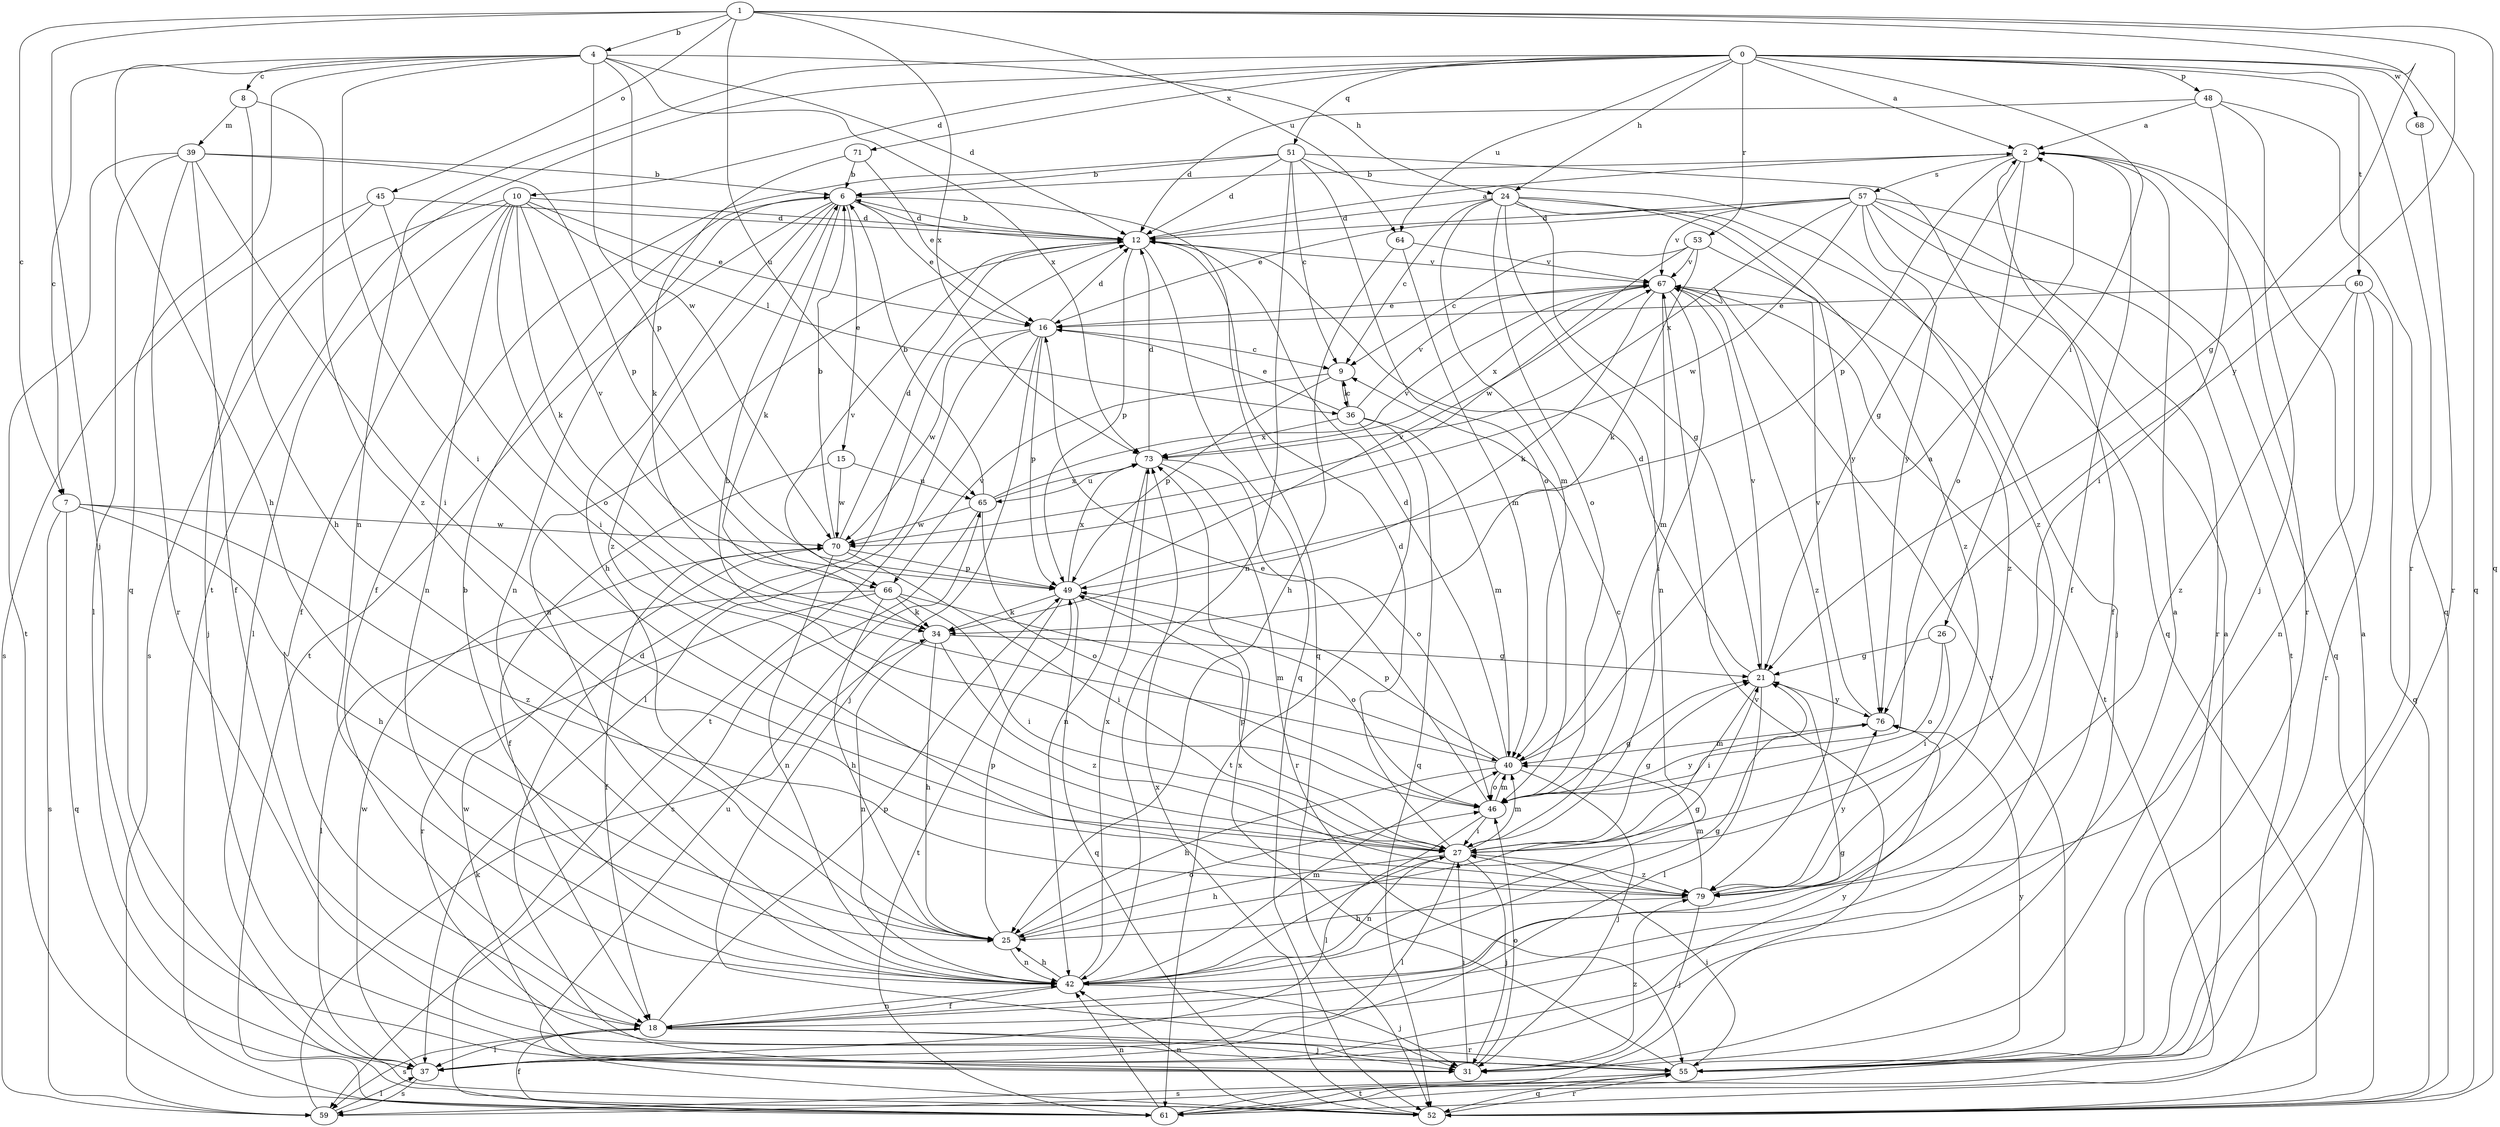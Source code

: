 strict digraph  {
0;
1;
2;
4;
6;
7;
8;
9;
10;
12;
15;
16;
18;
21;
24;
25;
26;
27;
31;
34;
36;
37;
39;
40;
42;
45;
46;
48;
49;
51;
52;
53;
55;
57;
59;
60;
61;
64;
65;
66;
67;
68;
70;
71;
73;
76;
79;
0 -> 2  [label=a];
0 -> 10  [label=d];
0 -> 24  [label=h];
0 -> 26  [label=i];
0 -> 42  [label=n];
0 -> 48  [label=p];
0 -> 51  [label=q];
0 -> 52  [label=q];
0 -> 53  [label=r];
0 -> 55  [label=r];
0 -> 60  [label=t];
0 -> 61  [label=t];
0 -> 64  [label=u];
0 -> 68  [label=w];
0 -> 71  [label=x];
1 -> 4  [label=b];
1 -> 7  [label=c];
1 -> 21  [label=g];
1 -> 31  [label=j];
1 -> 45  [label=o];
1 -> 52  [label=q];
1 -> 64  [label=u];
1 -> 65  [label=u];
1 -> 73  [label=x];
1 -> 76  [label=y];
2 -> 6  [label=b];
2 -> 18  [label=f];
2 -> 21  [label=g];
2 -> 46  [label=o];
2 -> 49  [label=p];
2 -> 55  [label=r];
2 -> 57  [label=s];
4 -> 7  [label=c];
4 -> 8  [label=c];
4 -> 12  [label=d];
4 -> 24  [label=h];
4 -> 25  [label=h];
4 -> 27  [label=i];
4 -> 49  [label=p];
4 -> 52  [label=q];
4 -> 70  [label=w];
4 -> 73  [label=x];
6 -> 12  [label=d];
6 -> 15  [label=e];
6 -> 16  [label=e];
6 -> 25  [label=h];
6 -> 34  [label=k];
6 -> 42  [label=n];
6 -> 52  [label=q];
6 -> 61  [label=t];
6 -> 79  [label=z];
7 -> 25  [label=h];
7 -> 52  [label=q];
7 -> 59  [label=s];
7 -> 70  [label=w];
7 -> 79  [label=z];
8 -> 25  [label=h];
8 -> 39  [label=m];
8 -> 79  [label=z];
9 -> 36  [label=l];
9 -> 49  [label=p];
9 -> 66  [label=v];
10 -> 12  [label=d];
10 -> 16  [label=e];
10 -> 18  [label=f];
10 -> 34  [label=k];
10 -> 36  [label=l];
10 -> 37  [label=l];
10 -> 42  [label=n];
10 -> 46  [label=o];
10 -> 59  [label=s];
10 -> 66  [label=v];
12 -> 2  [label=a];
12 -> 6  [label=b];
12 -> 42  [label=n];
12 -> 49  [label=p];
12 -> 52  [label=q];
12 -> 66  [label=v];
12 -> 67  [label=v];
15 -> 18  [label=f];
15 -> 65  [label=u];
15 -> 70  [label=w];
16 -> 9  [label=c];
16 -> 12  [label=d];
16 -> 31  [label=j];
16 -> 37  [label=l];
16 -> 49  [label=p];
16 -> 61  [label=t];
16 -> 70  [label=w];
18 -> 21  [label=g];
18 -> 31  [label=j];
18 -> 37  [label=l];
18 -> 42  [label=n];
18 -> 49  [label=p];
18 -> 55  [label=r];
18 -> 59  [label=s];
21 -> 12  [label=d];
21 -> 27  [label=i];
21 -> 37  [label=l];
21 -> 67  [label=v];
21 -> 76  [label=y];
24 -> 9  [label=c];
24 -> 12  [label=d];
24 -> 21  [label=g];
24 -> 31  [label=j];
24 -> 40  [label=m];
24 -> 42  [label=n];
24 -> 46  [label=o];
24 -> 76  [label=y];
24 -> 79  [label=z];
25 -> 21  [label=g];
25 -> 42  [label=n];
25 -> 46  [label=o];
25 -> 49  [label=p];
26 -> 21  [label=g];
26 -> 27  [label=i];
26 -> 46  [label=o];
27 -> 9  [label=c];
27 -> 12  [label=d];
27 -> 21  [label=g];
27 -> 25  [label=h];
27 -> 31  [label=j];
27 -> 37  [label=l];
27 -> 40  [label=m];
27 -> 42  [label=n];
27 -> 49  [label=p];
27 -> 79  [label=z];
31 -> 12  [label=d];
31 -> 27  [label=i];
31 -> 46  [label=o];
31 -> 70  [label=w];
31 -> 79  [label=z];
34 -> 21  [label=g];
34 -> 25  [label=h];
34 -> 42  [label=n];
34 -> 79  [label=z];
36 -> 9  [label=c];
36 -> 16  [label=e];
36 -> 40  [label=m];
36 -> 52  [label=q];
36 -> 61  [label=t];
36 -> 67  [label=v];
36 -> 73  [label=x];
37 -> 2  [label=a];
37 -> 59  [label=s];
37 -> 70  [label=w];
37 -> 76  [label=y];
39 -> 6  [label=b];
39 -> 18  [label=f];
39 -> 27  [label=i];
39 -> 37  [label=l];
39 -> 49  [label=p];
39 -> 55  [label=r];
39 -> 61  [label=t];
40 -> 2  [label=a];
40 -> 6  [label=b];
40 -> 12  [label=d];
40 -> 25  [label=h];
40 -> 31  [label=j];
40 -> 46  [label=o];
40 -> 49  [label=p];
42 -> 6  [label=b];
42 -> 18  [label=f];
42 -> 21  [label=g];
42 -> 25  [label=h];
42 -> 27  [label=i];
42 -> 31  [label=j];
42 -> 40  [label=m];
42 -> 73  [label=x];
45 -> 12  [label=d];
45 -> 27  [label=i];
45 -> 31  [label=j];
45 -> 59  [label=s];
46 -> 16  [label=e];
46 -> 21  [label=g];
46 -> 27  [label=i];
46 -> 37  [label=l];
46 -> 40  [label=m];
46 -> 76  [label=y];
48 -> 2  [label=a];
48 -> 12  [label=d];
48 -> 27  [label=i];
48 -> 31  [label=j];
48 -> 52  [label=q];
49 -> 34  [label=k];
49 -> 46  [label=o];
49 -> 52  [label=q];
49 -> 61  [label=t];
49 -> 67  [label=v];
49 -> 73  [label=x];
51 -> 6  [label=b];
51 -> 9  [label=c];
51 -> 12  [label=d];
51 -> 18  [label=f];
51 -> 42  [label=n];
51 -> 46  [label=o];
51 -> 52  [label=q];
51 -> 79  [label=z];
52 -> 42  [label=n];
52 -> 55  [label=r];
52 -> 65  [label=u];
52 -> 73  [label=x];
53 -> 9  [label=c];
53 -> 34  [label=k];
53 -> 67  [label=v];
53 -> 70  [label=w];
53 -> 79  [label=z];
55 -> 27  [label=i];
55 -> 52  [label=q];
55 -> 59  [label=s];
55 -> 61  [label=t];
55 -> 67  [label=v];
55 -> 73  [label=x];
55 -> 76  [label=y];
57 -> 12  [label=d];
57 -> 16  [label=e];
57 -> 18  [label=f];
57 -> 52  [label=q];
57 -> 55  [label=r];
57 -> 61  [label=t];
57 -> 67  [label=v];
57 -> 70  [label=w];
57 -> 73  [label=x];
57 -> 76  [label=y];
59 -> 2  [label=a];
59 -> 34  [label=k];
59 -> 37  [label=l];
60 -> 16  [label=e];
60 -> 42  [label=n];
60 -> 52  [label=q];
60 -> 55  [label=r];
60 -> 79  [label=z];
61 -> 2  [label=a];
61 -> 18  [label=f];
61 -> 42  [label=n];
61 -> 67  [label=v];
64 -> 25  [label=h];
64 -> 40  [label=m];
64 -> 67  [label=v];
65 -> 6  [label=b];
65 -> 46  [label=o];
65 -> 59  [label=s];
65 -> 67  [label=v];
65 -> 70  [label=w];
65 -> 73  [label=x];
66 -> 25  [label=h];
66 -> 27  [label=i];
66 -> 34  [label=k];
66 -> 37  [label=l];
66 -> 40  [label=m];
66 -> 55  [label=r];
67 -> 16  [label=e];
67 -> 27  [label=i];
67 -> 34  [label=k];
67 -> 40  [label=m];
67 -> 61  [label=t];
67 -> 73  [label=x];
67 -> 79  [label=z];
68 -> 55  [label=r];
70 -> 6  [label=b];
70 -> 12  [label=d];
70 -> 18  [label=f];
70 -> 27  [label=i];
70 -> 42  [label=n];
70 -> 49  [label=p];
71 -> 6  [label=b];
71 -> 16  [label=e];
71 -> 34  [label=k];
73 -> 12  [label=d];
73 -> 42  [label=n];
73 -> 46  [label=o];
73 -> 55  [label=r];
73 -> 65  [label=u];
76 -> 40  [label=m];
76 -> 67  [label=v];
79 -> 25  [label=h];
79 -> 31  [label=j];
79 -> 40  [label=m];
79 -> 76  [label=y];
}
